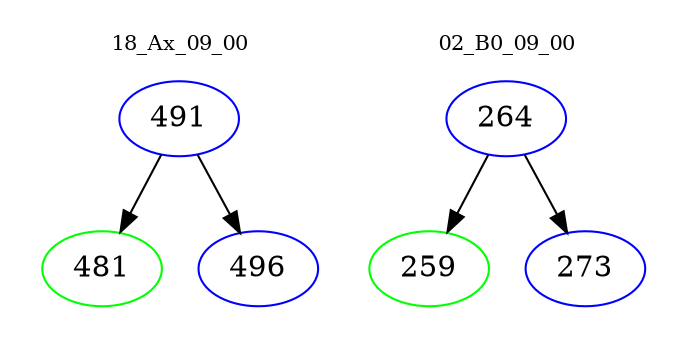 digraph{
subgraph cluster_0 {
color = white
label = "18_Ax_09_00";
fontsize=10;
T0_491 [label="491", color="blue"]
T0_491 -> T0_481 [color="black"]
T0_481 [label="481", color="green"]
T0_491 -> T0_496 [color="black"]
T0_496 [label="496", color="blue"]
}
subgraph cluster_1 {
color = white
label = "02_B0_09_00";
fontsize=10;
T1_264 [label="264", color="blue"]
T1_264 -> T1_259 [color="black"]
T1_259 [label="259", color="green"]
T1_264 -> T1_273 [color="black"]
T1_273 [label="273", color="blue"]
}
}
